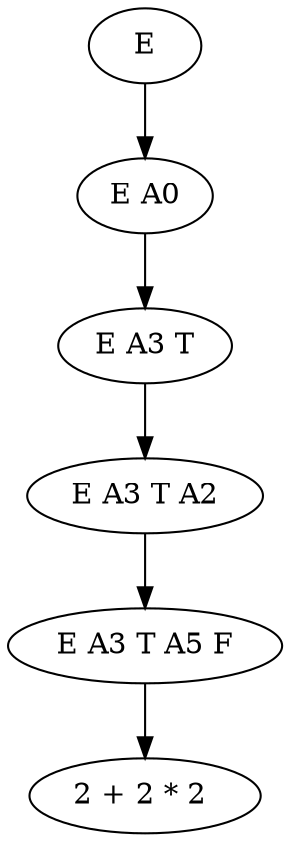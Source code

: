 digraph {
"E" -> "E A0";
"E A0" -> "E A3 T";
"E A3 T" -> "E A3 T A2";
"E A3 T A2" -> "E A3 T A5 F" -> "2 + 2 * 2 ";
}
